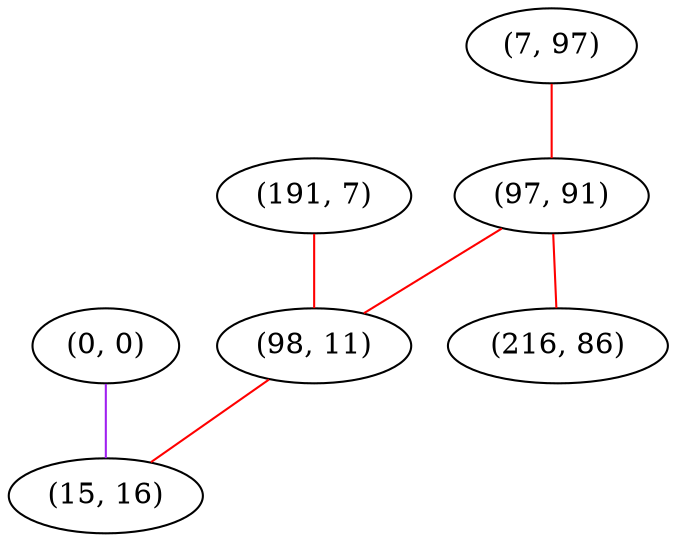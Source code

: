 graph "" {
"(0, 0)";
"(191, 7)";
"(7, 97)";
"(97, 91)";
"(98, 11)";
"(216, 86)";
"(15, 16)";
"(0, 0)" -- "(15, 16)"  [color=purple, key=0, weight=4];
"(191, 7)" -- "(98, 11)"  [color=red, key=0, weight=1];
"(7, 97)" -- "(97, 91)"  [color=red, key=0, weight=1];
"(97, 91)" -- "(216, 86)"  [color=red, key=0, weight=1];
"(97, 91)" -- "(98, 11)"  [color=red, key=0, weight=1];
"(98, 11)" -- "(15, 16)"  [color=red, key=0, weight=1];
}

